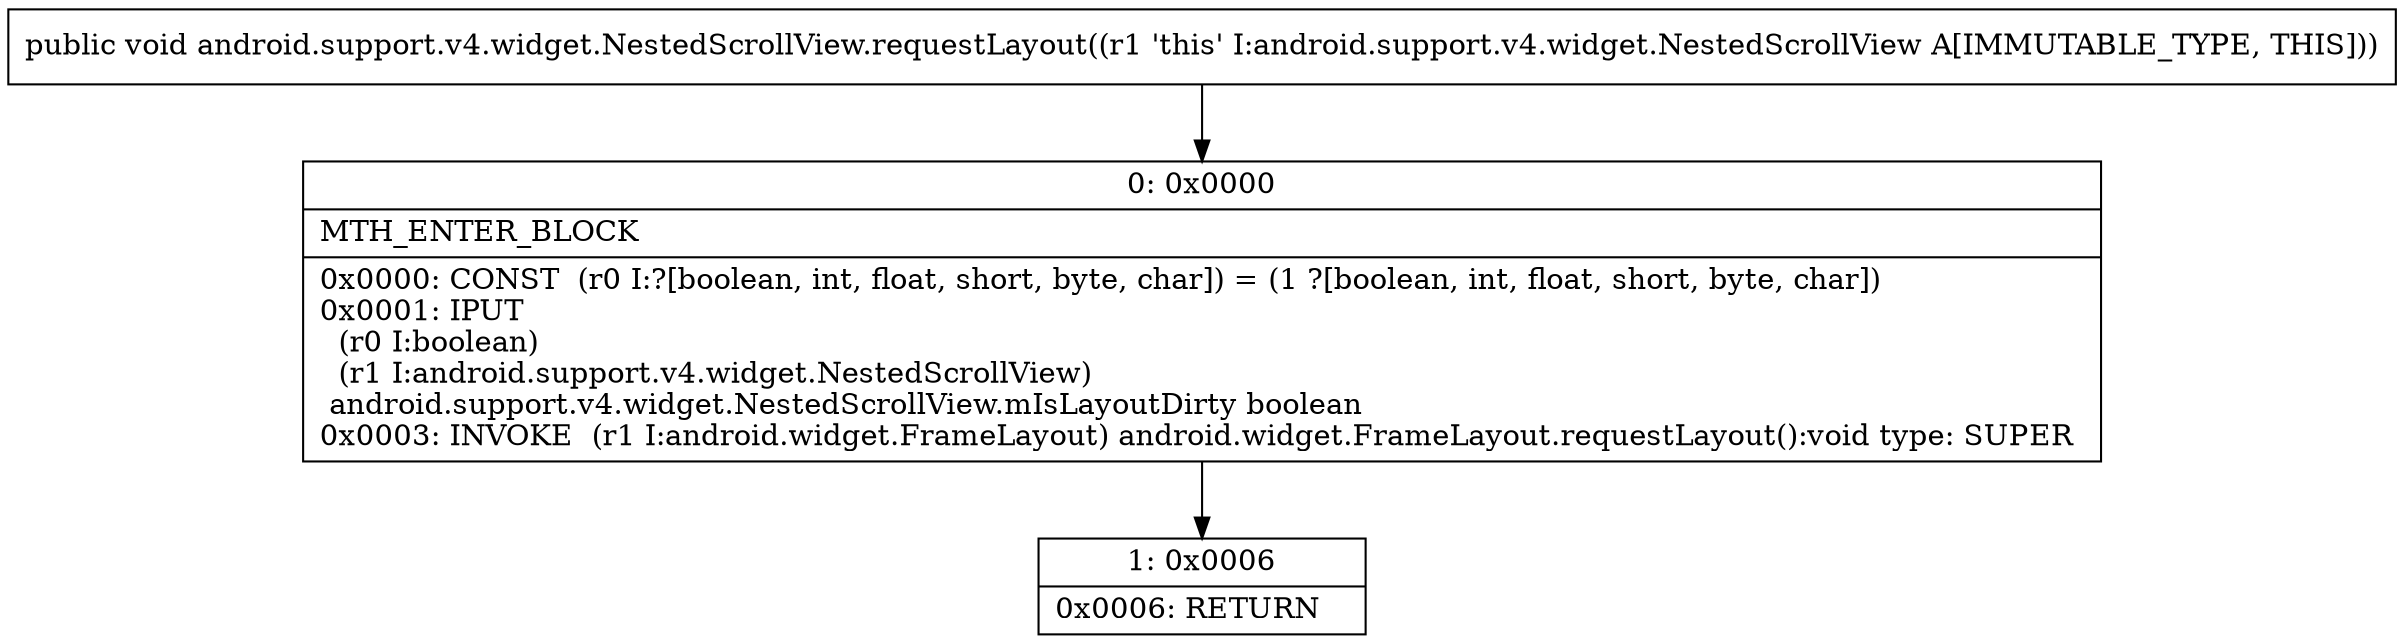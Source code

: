 digraph "CFG forandroid.support.v4.widget.NestedScrollView.requestLayout()V" {
Node_0 [shape=record,label="{0\:\ 0x0000|MTH_ENTER_BLOCK\l|0x0000: CONST  (r0 I:?[boolean, int, float, short, byte, char]) = (1 ?[boolean, int, float, short, byte, char]) \l0x0001: IPUT  \l  (r0 I:boolean)\l  (r1 I:android.support.v4.widget.NestedScrollView)\l android.support.v4.widget.NestedScrollView.mIsLayoutDirty boolean \l0x0003: INVOKE  (r1 I:android.widget.FrameLayout) android.widget.FrameLayout.requestLayout():void type: SUPER \l}"];
Node_1 [shape=record,label="{1\:\ 0x0006|0x0006: RETURN   \l}"];
MethodNode[shape=record,label="{public void android.support.v4.widget.NestedScrollView.requestLayout((r1 'this' I:android.support.v4.widget.NestedScrollView A[IMMUTABLE_TYPE, THIS])) }"];
MethodNode -> Node_0;
Node_0 -> Node_1;
}

